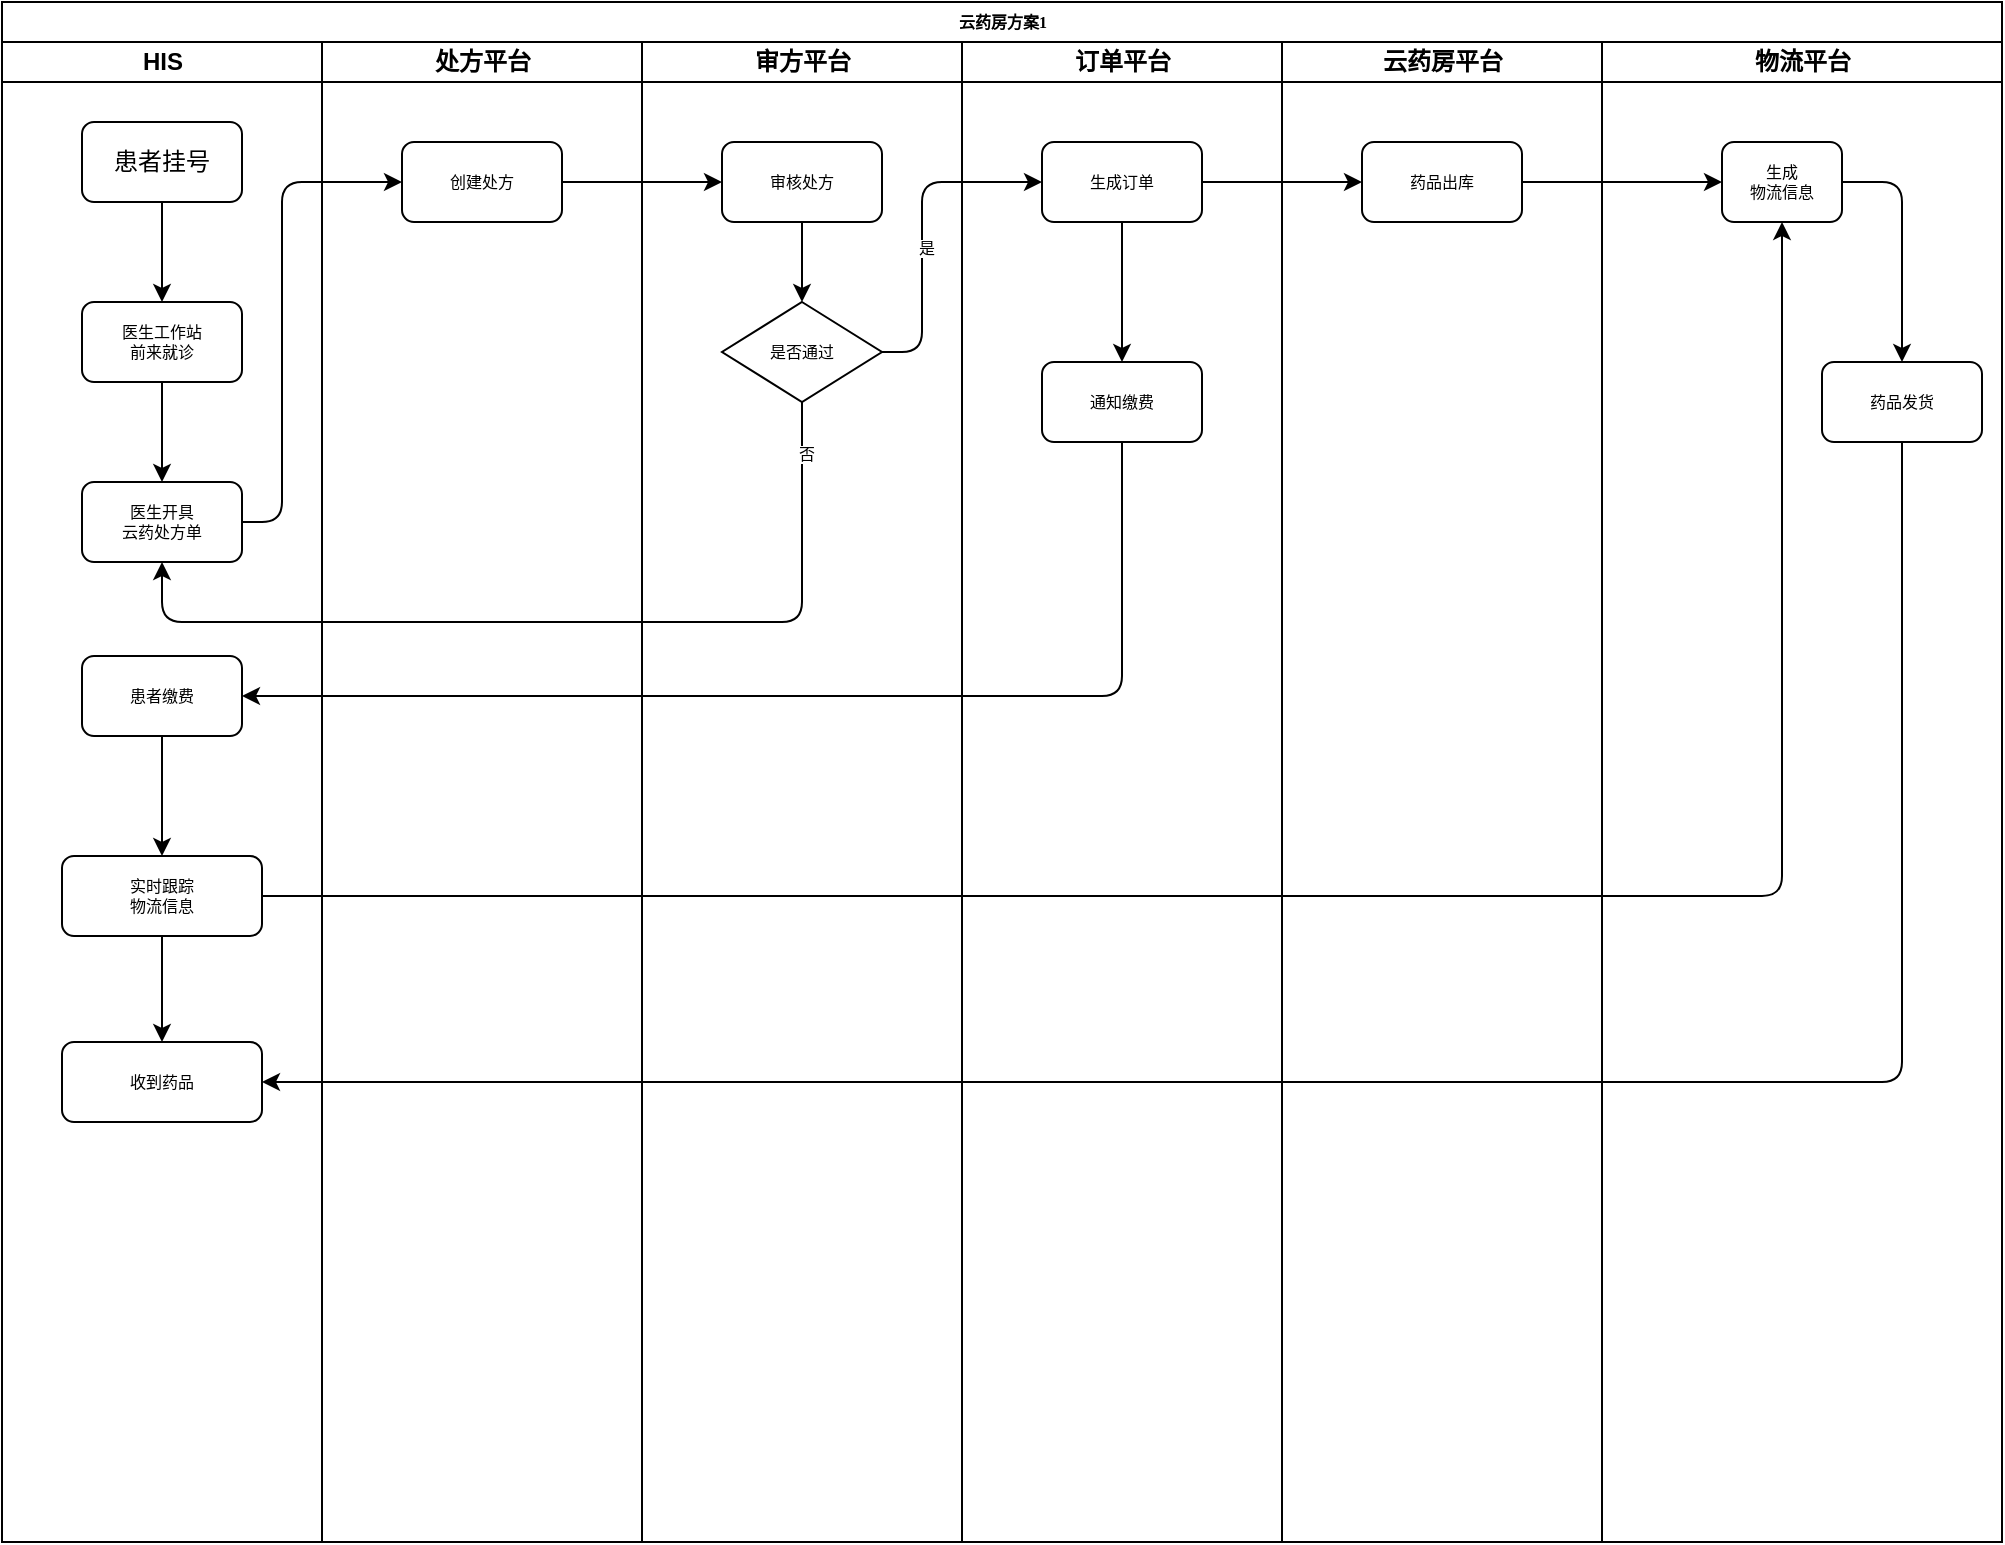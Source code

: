<mxfile version="13.6.6" type="github">
  <diagram name="方案1" id="74e2e168-ea6b-b213-b513-2b3c1d86103e">
    <mxGraphModel dx="1186" dy="718" grid="1" gridSize="10" guides="1" tooltips="1" connect="1" arrows="1" fold="1" page="1" pageScale="1" pageWidth="1100" pageHeight="850" background="#ffffff" math="0" shadow="0">
      <root>
        <mxCell id="0" />
        <mxCell id="1" parent="0" />
        <mxCell id="qmmJDWxp82hE9MAsCd32-41" value="云药房方案1" style="swimlane;html=1;childLayout=stackLayout;startSize=20;rounded=0;shadow=0;labelBackgroundColor=none;strokeWidth=1;fontFamily=Verdana;fontSize=8;align=center;" parent="1" vertex="1">
          <mxGeometry x="50" y="40" width="1000" height="770" as="geometry" />
        </mxCell>
        <mxCell id="qmmJDWxp82hE9MAsCd32-42" value="HIS" style="swimlane;html=1;startSize=20;" parent="qmmJDWxp82hE9MAsCd32-41" vertex="1">
          <mxGeometry y="20" width="160" height="750" as="geometry">
            <mxRectangle y="20" width="30" height="730" as="alternateBounds" />
          </mxGeometry>
        </mxCell>
        <mxCell id="qmmJDWxp82hE9MAsCd32-43" value="&lt;font style=&quot;font-size: 12px&quot;&gt;患者挂号&lt;/font&gt;" style="rounded=1;whiteSpace=wrap;html=1;shadow=0;labelBackgroundColor=none;strokeWidth=1;fontFamily=Verdana;fontSize=8;align=center;spacing=2;" parent="qmmJDWxp82hE9MAsCd32-42" vertex="1">
          <mxGeometry x="40" y="40" width="80" height="40" as="geometry" />
        </mxCell>
        <mxCell id="qmmJDWxp82hE9MAsCd32-44" value="医生工作站&lt;br&gt;前来就诊" style="rounded=1;whiteSpace=wrap;html=1;shadow=0;labelBackgroundColor=none;strokeWidth=1;fontFamily=Verdana;fontSize=8;align=center;spacing=2;" parent="qmmJDWxp82hE9MAsCd32-42" vertex="1">
          <mxGeometry x="40" y="130" width="80" height="40" as="geometry" />
        </mxCell>
        <mxCell id="qmmJDWxp82hE9MAsCd32-45" value="" style="endArrow=classic;html=1;fontSize=8;fontColor=#000000;exitX=0.5;exitY=1;exitDx=0;exitDy=0;" parent="qmmJDWxp82hE9MAsCd32-42" source="qmmJDWxp82hE9MAsCd32-44" target="qmmJDWxp82hE9MAsCd32-47" edge="1">
          <mxGeometry width="50" height="50" relative="1" as="geometry">
            <mxPoint x="470" y="250" as="sourcePoint" />
            <mxPoint x="520" y="200" as="targetPoint" />
          </mxGeometry>
        </mxCell>
        <mxCell id="qmmJDWxp82hE9MAsCd32-46" value="收到药品" style="rounded=1;whiteSpace=wrap;html=1;shadow=0;labelBackgroundColor=none;strokeWidth=1;fontFamily=Verdana;fontSize=8;align=center;spacing=2;" parent="qmmJDWxp82hE9MAsCd32-42" vertex="1">
          <mxGeometry x="30" y="500" width="100" height="40" as="geometry" />
        </mxCell>
        <mxCell id="qmmJDWxp82hE9MAsCd32-47" value="医生开具&lt;br&gt;云药处方单" style="rounded=1;whiteSpace=wrap;html=1;shadow=0;labelBackgroundColor=none;strokeWidth=1;fontFamily=Verdana;fontSize=8;align=center;spacing=2;" parent="qmmJDWxp82hE9MAsCd32-42" vertex="1">
          <mxGeometry x="40" y="220" width="80" height="40" as="geometry" />
        </mxCell>
        <mxCell id="qmmJDWxp82hE9MAsCd32-48" value="实时跟踪&lt;br&gt;物流信息" style="rounded=1;whiteSpace=wrap;html=1;shadow=0;labelBackgroundColor=none;strokeWidth=1;fontFamily=Verdana;fontSize=8;align=center;spacing=2;" parent="qmmJDWxp82hE9MAsCd32-42" vertex="1">
          <mxGeometry x="30" y="407" width="100" height="40" as="geometry" />
        </mxCell>
        <mxCell id="qmmJDWxp82hE9MAsCd32-49" value="" style="endArrow=classic;html=1;fontSize=8;fontColor=#000000;exitX=0.5;exitY=1;exitDx=0;exitDy=0;entryX=0.5;entryY=0;entryDx=0;entryDy=0;" parent="qmmJDWxp82hE9MAsCd32-42" source="qmmJDWxp82hE9MAsCd32-50" target="qmmJDWxp82hE9MAsCd32-48" edge="1">
          <mxGeometry width="50" height="50" relative="1" as="geometry">
            <mxPoint x="470" y="270" as="sourcePoint" />
            <mxPoint x="520" y="220" as="targetPoint" />
          </mxGeometry>
        </mxCell>
        <mxCell id="qmmJDWxp82hE9MAsCd32-50" value="患者缴费" style="rounded=1;whiteSpace=wrap;html=1;shadow=0;labelBackgroundColor=none;strokeWidth=1;fontFamily=Verdana;fontSize=8;align=center;spacing=2;" parent="qmmJDWxp82hE9MAsCd32-42" vertex="1">
          <mxGeometry x="40" y="307" width="80" height="40" as="geometry" />
        </mxCell>
        <mxCell id="qmmJDWxp82hE9MAsCd32-51" value="" style="endArrow=classic;html=1;fontSize=8;fontColor=#000000;exitX=0.5;exitY=1;exitDx=0;exitDy=0;" parent="qmmJDWxp82hE9MAsCd32-42" source="qmmJDWxp82hE9MAsCd32-48" target="qmmJDWxp82hE9MAsCd32-46" edge="1">
          <mxGeometry width="50" height="50" relative="1" as="geometry">
            <mxPoint x="470" y="280" as="sourcePoint" />
            <mxPoint x="520" y="230" as="targetPoint" />
          </mxGeometry>
        </mxCell>
        <mxCell id="qmmJDWxp82hE9MAsCd32-79" value="" style="endArrow=classic;html=1;fontSize=8;fontColor=#000000;exitX=0.5;exitY=1;exitDx=0;exitDy=0;entryX=0.5;entryY=0;entryDx=0;entryDy=0;" parent="qmmJDWxp82hE9MAsCd32-42" source="qmmJDWxp82hE9MAsCd32-43" target="qmmJDWxp82hE9MAsCd32-44" edge="1">
          <mxGeometry width="50" height="50" relative="1" as="geometry">
            <mxPoint x="120" y="260" as="sourcePoint" />
            <mxPoint x="110" y="130" as="targetPoint" />
          </mxGeometry>
        </mxCell>
        <mxCell id="qmmJDWxp82hE9MAsCd32-52" value="处方平台" style="swimlane;html=1;startSize=20;" parent="qmmJDWxp82hE9MAsCd32-41" vertex="1">
          <mxGeometry x="160" y="20" width="160" height="750" as="geometry" />
        </mxCell>
        <mxCell id="qmmJDWxp82hE9MAsCd32-53" value="创建处方" style="rounded=1;whiteSpace=wrap;html=1;shadow=0;labelBackgroundColor=none;strokeWidth=1;fontFamily=Verdana;fontSize=8;align=center;spacing=2;" parent="qmmJDWxp82hE9MAsCd32-52" vertex="1">
          <mxGeometry x="40" y="50" width="80" height="40" as="geometry" />
        </mxCell>
        <mxCell id="qmmJDWxp82hE9MAsCd32-54" value="审方平台" style="swimlane;html=1;startSize=20;" parent="qmmJDWxp82hE9MAsCd32-41" vertex="1">
          <mxGeometry x="320" y="20" width="160" height="750" as="geometry" />
        </mxCell>
        <mxCell id="qmmJDWxp82hE9MAsCd32-55" value="审核处方" style="rounded=1;whiteSpace=wrap;html=1;shadow=0;labelBackgroundColor=none;strokeWidth=1;fontFamily=Verdana;fontSize=8;align=center;spacing=2;" parent="qmmJDWxp82hE9MAsCd32-54" vertex="1">
          <mxGeometry x="40" y="50" width="80" height="40" as="geometry" />
        </mxCell>
        <mxCell id="qmmJDWxp82hE9MAsCd32-56" value="是否通过" style="rhombus;whiteSpace=wrap;html=1;rounded=0;shadow=0;labelBackgroundColor=none;strokeWidth=1;fontFamily=Verdana;fontSize=8;align=center;" parent="qmmJDWxp82hE9MAsCd32-54" vertex="1">
          <mxGeometry x="40" y="130" width="80" height="50" as="geometry" />
        </mxCell>
        <mxCell id="qmmJDWxp82hE9MAsCd32-57" value="" style="endArrow=classic;html=1;fontSize=8;fontColor=#000000;exitX=0.5;exitY=1;exitDx=0;exitDy=0;entryX=0.5;entryY=0;entryDx=0;entryDy=0;" parent="qmmJDWxp82hE9MAsCd32-54" source="qmmJDWxp82hE9MAsCd32-55" target="qmmJDWxp82hE9MAsCd32-56" edge="1">
          <mxGeometry width="50" height="50" relative="1" as="geometry">
            <mxPoint x="150" y="250" as="sourcePoint" />
            <mxPoint x="200" y="200" as="targetPoint" />
          </mxGeometry>
        </mxCell>
        <mxCell id="qmmJDWxp82hE9MAsCd32-58" value="订单平台" style="swimlane;html=1;startSize=20;" parent="qmmJDWxp82hE9MAsCd32-41" vertex="1">
          <mxGeometry x="480" y="20" width="160" height="750" as="geometry" />
        </mxCell>
        <mxCell id="qmmJDWxp82hE9MAsCd32-59" value="生成订单" style="rounded=1;whiteSpace=wrap;html=1;shadow=0;labelBackgroundColor=none;strokeWidth=1;fontFamily=Verdana;fontSize=8;align=center;spacing=2;" parent="qmmJDWxp82hE9MAsCd32-58" vertex="1">
          <mxGeometry x="40" y="50" width="80" height="40" as="geometry" />
        </mxCell>
        <mxCell id="qmmJDWxp82hE9MAsCd32-60" value="通知缴费" style="rounded=1;whiteSpace=wrap;html=1;shadow=0;labelBackgroundColor=none;strokeWidth=1;fontFamily=Verdana;fontSize=8;align=center;spacing=2;" parent="qmmJDWxp82hE9MAsCd32-58" vertex="1">
          <mxGeometry x="40" y="160" width="80" height="40" as="geometry" />
        </mxCell>
        <mxCell id="qmmJDWxp82hE9MAsCd32-61" value="" style="endArrow=classic;html=1;fontSize=8;fontColor=#000000;exitX=0.5;exitY=1;exitDx=0;exitDy=0;" parent="qmmJDWxp82hE9MAsCd32-58" source="qmmJDWxp82hE9MAsCd32-59" target="qmmJDWxp82hE9MAsCd32-60" edge="1">
          <mxGeometry width="50" height="50" relative="1" as="geometry">
            <mxPoint x="-10" y="270" as="sourcePoint" />
            <mxPoint x="40" y="220" as="targetPoint" />
          </mxGeometry>
        </mxCell>
        <mxCell id="qmmJDWxp82hE9MAsCd32-62" value="云药房平台" style="swimlane;html=1;startSize=20;" parent="qmmJDWxp82hE9MAsCd32-41" vertex="1">
          <mxGeometry x="640" y="20" width="160" height="750" as="geometry" />
        </mxCell>
        <mxCell id="qmmJDWxp82hE9MAsCd32-63" value="药品出库" style="rounded=1;whiteSpace=wrap;html=1;shadow=0;labelBackgroundColor=none;strokeWidth=1;fontFamily=Verdana;fontSize=8;align=center;spacing=2;" parent="qmmJDWxp82hE9MAsCd32-62" vertex="1">
          <mxGeometry x="40" y="50" width="80" height="40" as="geometry" />
        </mxCell>
        <mxCell id="qmmJDWxp82hE9MAsCd32-64" value="物流平台" style="swimlane;html=1;startSize=20;" parent="qmmJDWxp82hE9MAsCd32-41" vertex="1">
          <mxGeometry x="800" y="20" width="200" height="750" as="geometry" />
        </mxCell>
        <mxCell id="qmmJDWxp82hE9MAsCd32-65" value="生成&lt;br&gt;物流信息" style="rounded=1;whiteSpace=wrap;html=1;shadow=0;labelBackgroundColor=none;strokeWidth=1;fontFamily=Verdana;fontSize=8;align=center;spacing=2;" parent="qmmJDWxp82hE9MAsCd32-64" vertex="1">
          <mxGeometry x="60" y="50" width="60" height="40" as="geometry" />
        </mxCell>
        <mxCell id="qmmJDWxp82hE9MAsCd32-66" value="" style="endArrow=classic;html=1;exitX=1;exitY=0.5;exitDx=0;exitDy=0;entryX=0.5;entryY=0;entryDx=0;entryDy=0;edgeStyle=orthogonalEdgeStyle;" parent="qmmJDWxp82hE9MAsCd32-64" source="qmmJDWxp82hE9MAsCd32-65" target="qmmJDWxp82hE9MAsCd32-67" edge="1">
          <mxGeometry width="50" height="50" relative="1" as="geometry">
            <mxPoint x="-350" y="340" as="sourcePoint" />
            <mxPoint x="-300" y="290" as="targetPoint" />
          </mxGeometry>
        </mxCell>
        <mxCell id="qmmJDWxp82hE9MAsCd32-67" value="药品发货" style="rounded=1;whiteSpace=wrap;html=1;shadow=0;labelBackgroundColor=none;strokeWidth=1;fontFamily=Verdana;fontSize=8;align=center;spacing=2;" parent="qmmJDWxp82hE9MAsCd32-64" vertex="1">
          <mxGeometry x="110" y="160" width="80" height="40" as="geometry" />
        </mxCell>
        <mxCell id="qmmJDWxp82hE9MAsCd32-68" value="" style="endArrow=classic;html=1;fontSize=8;fontColor=#000000;exitX=1;exitY=0.5;exitDx=0;exitDy=0;entryX=0;entryY=0.5;entryDx=0;entryDy=0;edgeStyle=orthogonalEdgeStyle;" parent="qmmJDWxp82hE9MAsCd32-41" source="qmmJDWxp82hE9MAsCd32-47" target="qmmJDWxp82hE9MAsCd32-53" edge="1">
          <mxGeometry width="50" height="50" relative="1" as="geometry">
            <mxPoint x="470" y="310" as="sourcePoint" />
            <mxPoint x="520" y="260" as="targetPoint" />
            <Array as="points">
              <mxPoint x="140" y="260" />
              <mxPoint x="140" y="90" />
            </Array>
          </mxGeometry>
        </mxCell>
        <mxCell id="qmmJDWxp82hE9MAsCd32-69" value="" style="endArrow=classic;html=1;fontSize=8;fontColor=#000000;exitX=1;exitY=0.5;exitDx=0;exitDy=0;entryX=0;entryY=0.5;entryDx=0;entryDy=0;" parent="qmmJDWxp82hE9MAsCd32-41" source="qmmJDWxp82hE9MAsCd32-53" target="qmmJDWxp82hE9MAsCd32-55" edge="1">
          <mxGeometry width="50" height="50" relative="1" as="geometry">
            <mxPoint x="470" y="270" as="sourcePoint" />
            <mxPoint x="520" y="220" as="targetPoint" />
          </mxGeometry>
        </mxCell>
        <mxCell id="qmmJDWxp82hE9MAsCd32-70" value="" style="endArrow=classic;html=1;fontSize=8;fontColor=#000000;exitX=1;exitY=0.5;exitDx=0;exitDy=0;entryX=0;entryY=0.5;entryDx=0;entryDy=0;edgeStyle=orthogonalEdgeStyle;" parent="qmmJDWxp82hE9MAsCd32-41" source="qmmJDWxp82hE9MAsCd32-56" target="qmmJDWxp82hE9MAsCd32-59" edge="1">
          <mxGeometry width="50" height="50" relative="1" as="geometry">
            <mxPoint x="470" y="270" as="sourcePoint" />
            <mxPoint x="520" y="220" as="targetPoint" />
            <Array as="points">
              <mxPoint x="460" y="175" />
              <mxPoint x="460" y="90" />
            </Array>
          </mxGeometry>
        </mxCell>
        <mxCell id="qmmJDWxp82hE9MAsCd32-71" value="是" style="edgeLabel;html=1;align=center;verticalAlign=middle;resizable=0;points=[];fontSize=8;fontColor=#000000;" parent="qmmJDWxp82hE9MAsCd32-70" vertex="1" connectable="0">
          <mxGeometry x="-0.127" y="-2" relative="1" as="geometry">
            <mxPoint as="offset" />
          </mxGeometry>
        </mxCell>
        <mxCell id="qmmJDWxp82hE9MAsCd32-72" value="" style="endArrow=classic;html=1;fontSize=8;fontColor=#000000;exitX=1;exitY=0.5;exitDx=0;exitDy=0;" parent="qmmJDWxp82hE9MAsCd32-41" source="qmmJDWxp82hE9MAsCd32-59" target="qmmJDWxp82hE9MAsCd32-63" edge="1">
          <mxGeometry width="50" height="50" relative="1" as="geometry">
            <mxPoint x="470" y="270" as="sourcePoint" />
            <mxPoint x="520" y="220" as="targetPoint" />
          </mxGeometry>
        </mxCell>
        <mxCell id="qmmJDWxp82hE9MAsCd32-73" value="" style="endArrow=classic;html=1;fontSize=8;fontColor=#000000;exitX=1;exitY=0.5;exitDx=0;exitDy=0;entryX=0;entryY=0.5;entryDx=0;entryDy=0;" parent="qmmJDWxp82hE9MAsCd32-41" source="qmmJDWxp82hE9MAsCd32-63" target="qmmJDWxp82hE9MAsCd32-65" edge="1">
          <mxGeometry width="50" height="50" relative="1" as="geometry">
            <mxPoint x="470" y="270" as="sourcePoint" />
            <mxPoint x="520" y="220" as="targetPoint" />
          </mxGeometry>
        </mxCell>
        <mxCell id="qmmJDWxp82hE9MAsCd32-74" value="" style="endArrow=classic;html=1;fontSize=8;fontColor=#000000;entryX=0.5;entryY=1;entryDx=0;entryDy=0;exitX=0.5;exitY=1;exitDx=0;exitDy=0;edgeStyle=orthogonalEdgeStyle;" parent="qmmJDWxp82hE9MAsCd32-41" source="qmmJDWxp82hE9MAsCd32-56" target="qmmJDWxp82hE9MAsCd32-47" edge="1">
          <mxGeometry width="50" height="50" relative="1" as="geometry">
            <mxPoint x="470" y="280" as="sourcePoint" />
            <mxPoint x="520" y="230" as="targetPoint" />
            <Array as="points">
              <mxPoint x="400" y="310" />
              <mxPoint x="80" y="310" />
            </Array>
          </mxGeometry>
        </mxCell>
        <mxCell id="qmmJDWxp82hE9MAsCd32-75" value="否" style="edgeLabel;html=1;align=center;verticalAlign=middle;resizable=0;points=[];fontSize=8;fontColor=#000000;" parent="qmmJDWxp82hE9MAsCd32-74" vertex="1" connectable="0">
          <mxGeometry x="-0.887" y="2" relative="1" as="geometry">
            <mxPoint as="offset" />
          </mxGeometry>
        </mxCell>
        <mxCell id="qmmJDWxp82hE9MAsCd32-76" value="" style="endArrow=classic;html=1;fontSize=8;fontColor=#000000;exitX=0.5;exitY=1;exitDx=0;exitDy=0;entryX=1;entryY=0.5;entryDx=0;entryDy=0;edgeStyle=orthogonalEdgeStyle;" parent="qmmJDWxp82hE9MAsCd32-41" source="qmmJDWxp82hE9MAsCd32-60" target="qmmJDWxp82hE9MAsCd32-50" edge="1">
          <mxGeometry width="50" height="50" relative="1" as="geometry">
            <mxPoint x="470" y="320" as="sourcePoint" />
            <mxPoint x="520" y="270" as="targetPoint" />
          </mxGeometry>
        </mxCell>
        <mxCell id="qmmJDWxp82hE9MAsCd32-77" value="" style="endArrow=classic;html=1;fontSize=8;fontColor=#000000;entryX=1;entryY=0.5;entryDx=0;entryDy=0;exitX=0.5;exitY=1;exitDx=0;exitDy=0;edgeStyle=orthogonalEdgeStyle;" parent="qmmJDWxp82hE9MAsCd32-41" source="qmmJDWxp82hE9MAsCd32-67" target="qmmJDWxp82hE9MAsCd32-46" edge="1">
          <mxGeometry width="50" height="50" relative="1" as="geometry">
            <mxPoint x="470" y="400" as="sourcePoint" />
            <mxPoint x="520" y="350" as="targetPoint" />
          </mxGeometry>
        </mxCell>
        <mxCell id="qmmJDWxp82hE9MAsCd32-78" value="" style="endArrow=classic;html=1;fontSize=8;fontColor=#000000;entryX=0.5;entryY=1;entryDx=0;entryDy=0;exitX=1;exitY=0.5;exitDx=0;exitDy=0;edgeStyle=orthogonalEdgeStyle;" parent="qmmJDWxp82hE9MAsCd32-41" source="qmmJDWxp82hE9MAsCd32-48" target="qmmJDWxp82hE9MAsCd32-65" edge="1">
          <mxGeometry width="50" height="50" relative="1" as="geometry">
            <mxPoint x="470" y="300" as="sourcePoint" />
            <mxPoint x="520" y="250" as="targetPoint" />
          </mxGeometry>
        </mxCell>
      </root>
    </mxGraphModel>
  </diagram>
</mxfile>
